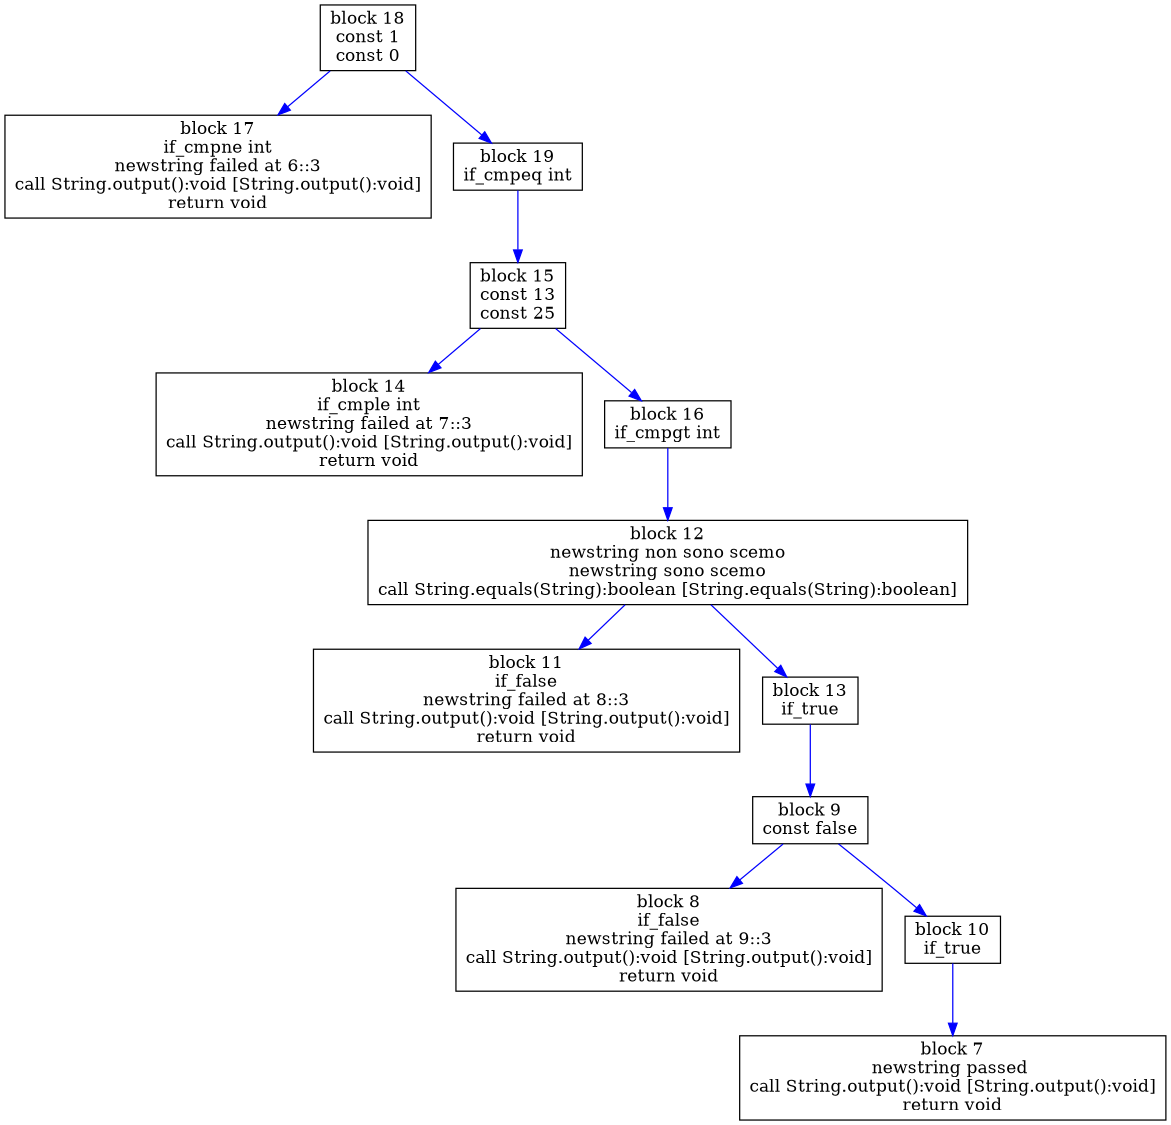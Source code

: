 digraph "TestModProg_Test[prova]" {
size = "11,7.5";
codeblock_18 [ shape = box, label = "block 18\nconst 1\nconst 0"];
codeblock_17 [ shape = box, label = "block 17\nif_cmpne int\nnewstring failed at 6::3\ncall String.output():void [String.output():void]\nreturn void"];
codeblock_18->codeblock_17 [color = blue label = "" fontsize = 8]
codeblock_19 [ shape = box, label = "block 19\nif_cmpeq int"];
codeblock_15 [ shape = box, label = "block 15\nconst 13\nconst 25"];
codeblock_14 [ shape = box, label = "block 14\nif_cmple int\nnewstring failed at 7::3\ncall String.output():void [String.output():void]\nreturn void"];
codeblock_15->codeblock_14 [color = blue label = "" fontsize = 8]
codeblock_16 [ shape = box, label = "block 16\nif_cmpgt int"];
codeblock_12 [ shape = box, label = "block 12\nnewstring non sono scemo\nnewstring sono scemo\ncall String.equals(String):boolean [String.equals(String):boolean]"];
codeblock_11 [ shape = box, label = "block 11\nif_false\nnewstring failed at 8::3\ncall String.output():void [String.output():void]\nreturn void"];
codeblock_12->codeblock_11 [color = blue label = "" fontsize = 8]
codeblock_13 [ shape = box, label = "block 13\nif_true"];
codeblock_9 [ shape = box, label = "block 9\nconst false"];
codeblock_8 [ shape = box, label = "block 8\nif_false\nnewstring failed at 9::3\ncall String.output():void [String.output():void]\nreturn void"];
codeblock_9->codeblock_8 [color = blue label = "" fontsize = 8]
codeblock_10 [ shape = box, label = "block 10\nif_true"];
codeblock_7 [ shape = box, label = "block 7\nnewstring passed \ncall String.output():void [String.output():void]\nreturn void"];
codeblock_10->codeblock_7 [color = blue label = "" fontsize = 8]
codeblock_9->codeblock_10 [color = blue label = "" fontsize = 8]
codeblock_13->codeblock_9 [color = blue label = "" fontsize = 8]
codeblock_12->codeblock_13 [color = blue label = "" fontsize = 8]
codeblock_16->codeblock_12 [color = blue label = "" fontsize = 8]
codeblock_15->codeblock_16 [color = blue label = "" fontsize = 8]
codeblock_19->codeblock_15 [color = blue label = "" fontsize = 8]
codeblock_18->codeblock_19 [color = blue label = "" fontsize = 8]
}